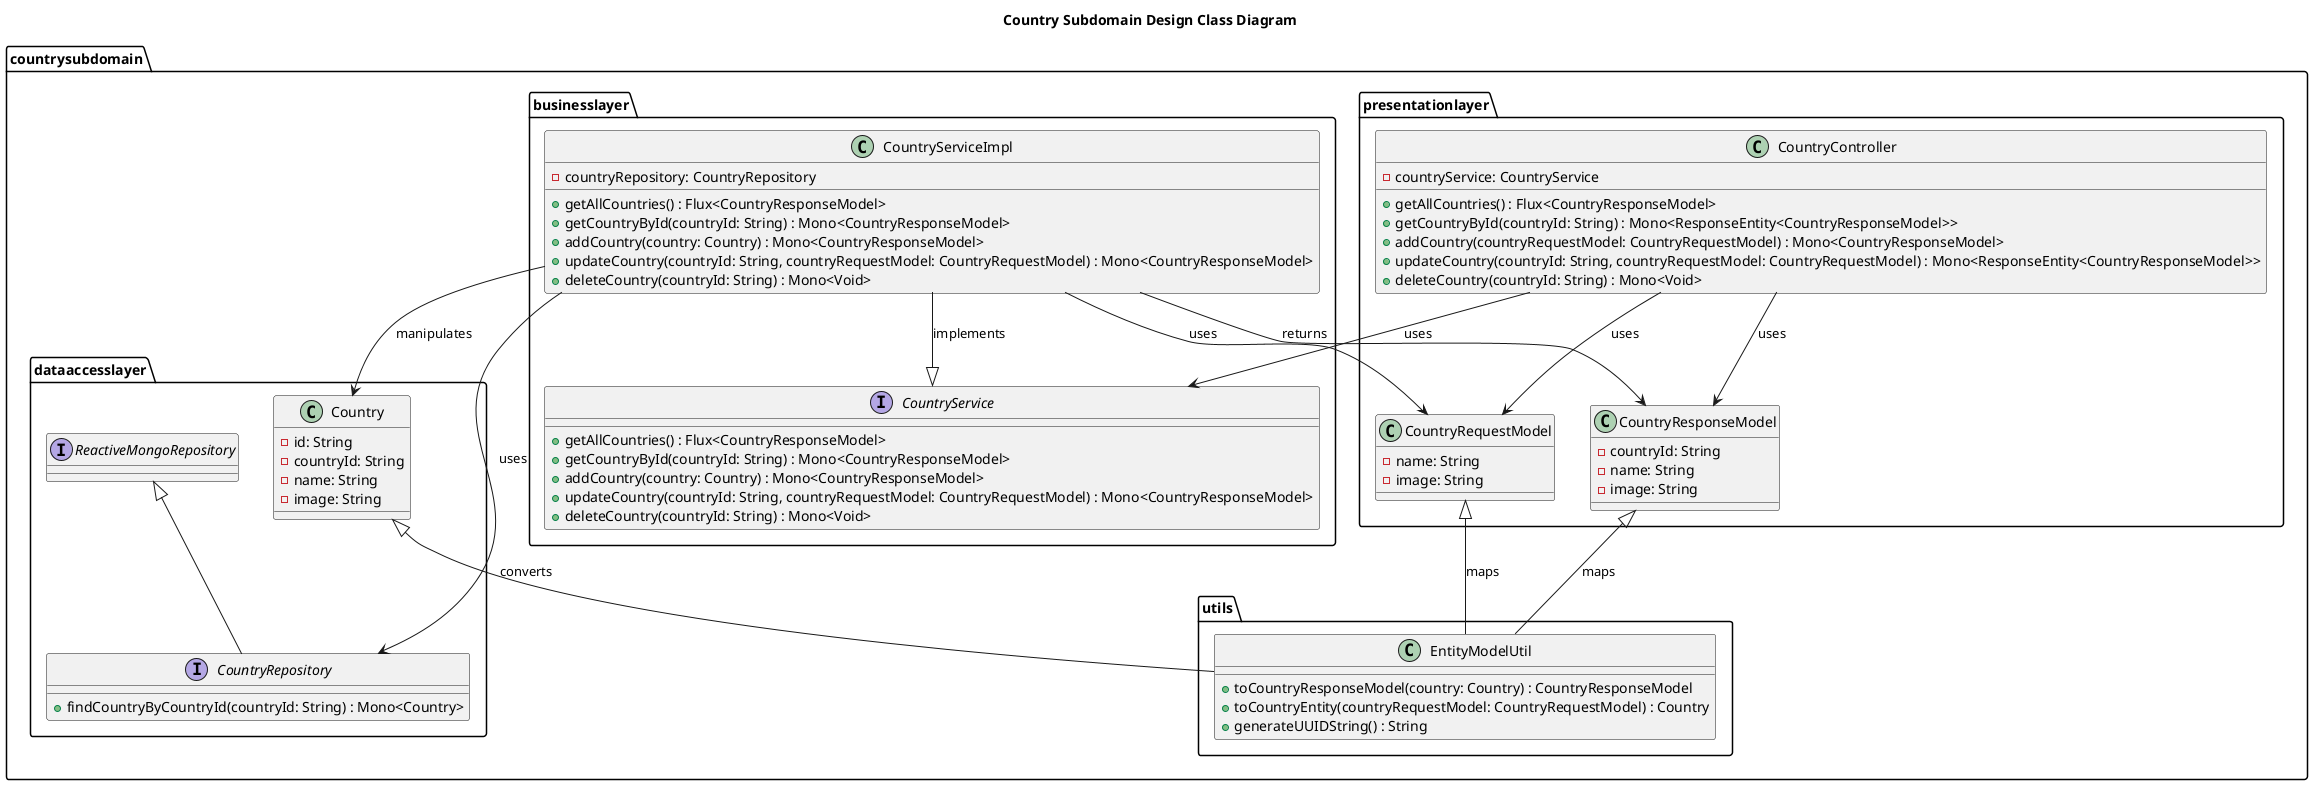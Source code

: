 @startuml
title Country Subdomain Design Class Diagram

package "countrysubdomain" {

    package "businesslayer" {
        interface CountryService {
            + getAllCountries() : Flux<CountryResponseModel>
            + getCountryById(countryId: String) : Mono<CountryResponseModel>
            + addCountry(country: Country) : Mono<CountryResponseModel>
            + updateCountry(countryId: String, countryRequestModel: CountryRequestModel) : Mono<CountryResponseModel>
            + deleteCountry(countryId: String) : Mono<Void>
        }

        class CountryServiceImpl {
            - countryRepository: CountryRepository
            + getAllCountries() : Flux<CountryResponseModel>
            + getCountryById(countryId: String) : Mono<CountryResponseModel>
            + addCountry(country: Country) : Mono<CountryResponseModel>
            + updateCountry(countryId: String, countryRequestModel: CountryRequestModel) : Mono<CountryResponseModel>
            + deleteCountry(countryId: String) : Mono<Void>
        }
    }

    package "dataaccesslayer" {
        class Country {
            - id: String
            - countryId: String
            - name: String
            - image: String
        }

        interface CountryRepository extends ReactiveMongoRepository {
            + findCountryByCountryId(countryId: String) : Mono<Country>
        }
    }

    package "presentationlayer" {
        class CountryRequestModel {
            - name: String
            - image: String
        }

        class CountryResponseModel {
            - countryId: String
            - name: String
            - image: String
        }

        class CountryController {
            - countryService: CountryService
            + getAllCountries() : Flux<CountryResponseModel>
            + getCountryById(countryId: String) : Mono<ResponseEntity<CountryResponseModel>>
            + addCountry(countryRequestModel: CountryRequestModel) : Mono<CountryResponseModel>
            + updateCountry(countryId: String, countryRequestModel: CountryRequestModel) : Mono<ResponseEntity<CountryResponseModel>>
            + deleteCountry(countryId: String) : Mono<Void>
        }
    }

    package "utils" {
        class EntityModelUtil {
            + toCountryResponseModel(country: Country) : CountryResponseModel
            + toCountryEntity(countryRequestModel: CountryRequestModel) : Country
            + generateUUIDString() : String
        }
    }

    CountryServiceImpl -down-|> CountryService : implements
    CountryServiceImpl -down-> CountryRepository : uses
    CountryController -down-> CountryService : uses
    CountryController -down-> CountryRequestModel : uses
    CountryController -down-> CountryResponseModel : uses
    CountryServiceImpl -down-> Country : manipulates
    CountryServiceImpl -down-> CountryRequestModel : uses
    CountryServiceImpl -down-> CountryResponseModel : returns
    EntityModelUtil -up-^ Country : converts
    EntityModelUtil -up-^ CountryRequestModel : maps
    EntityModelUtil -up-^ CountryResponseModel : maps
}

@enduml
